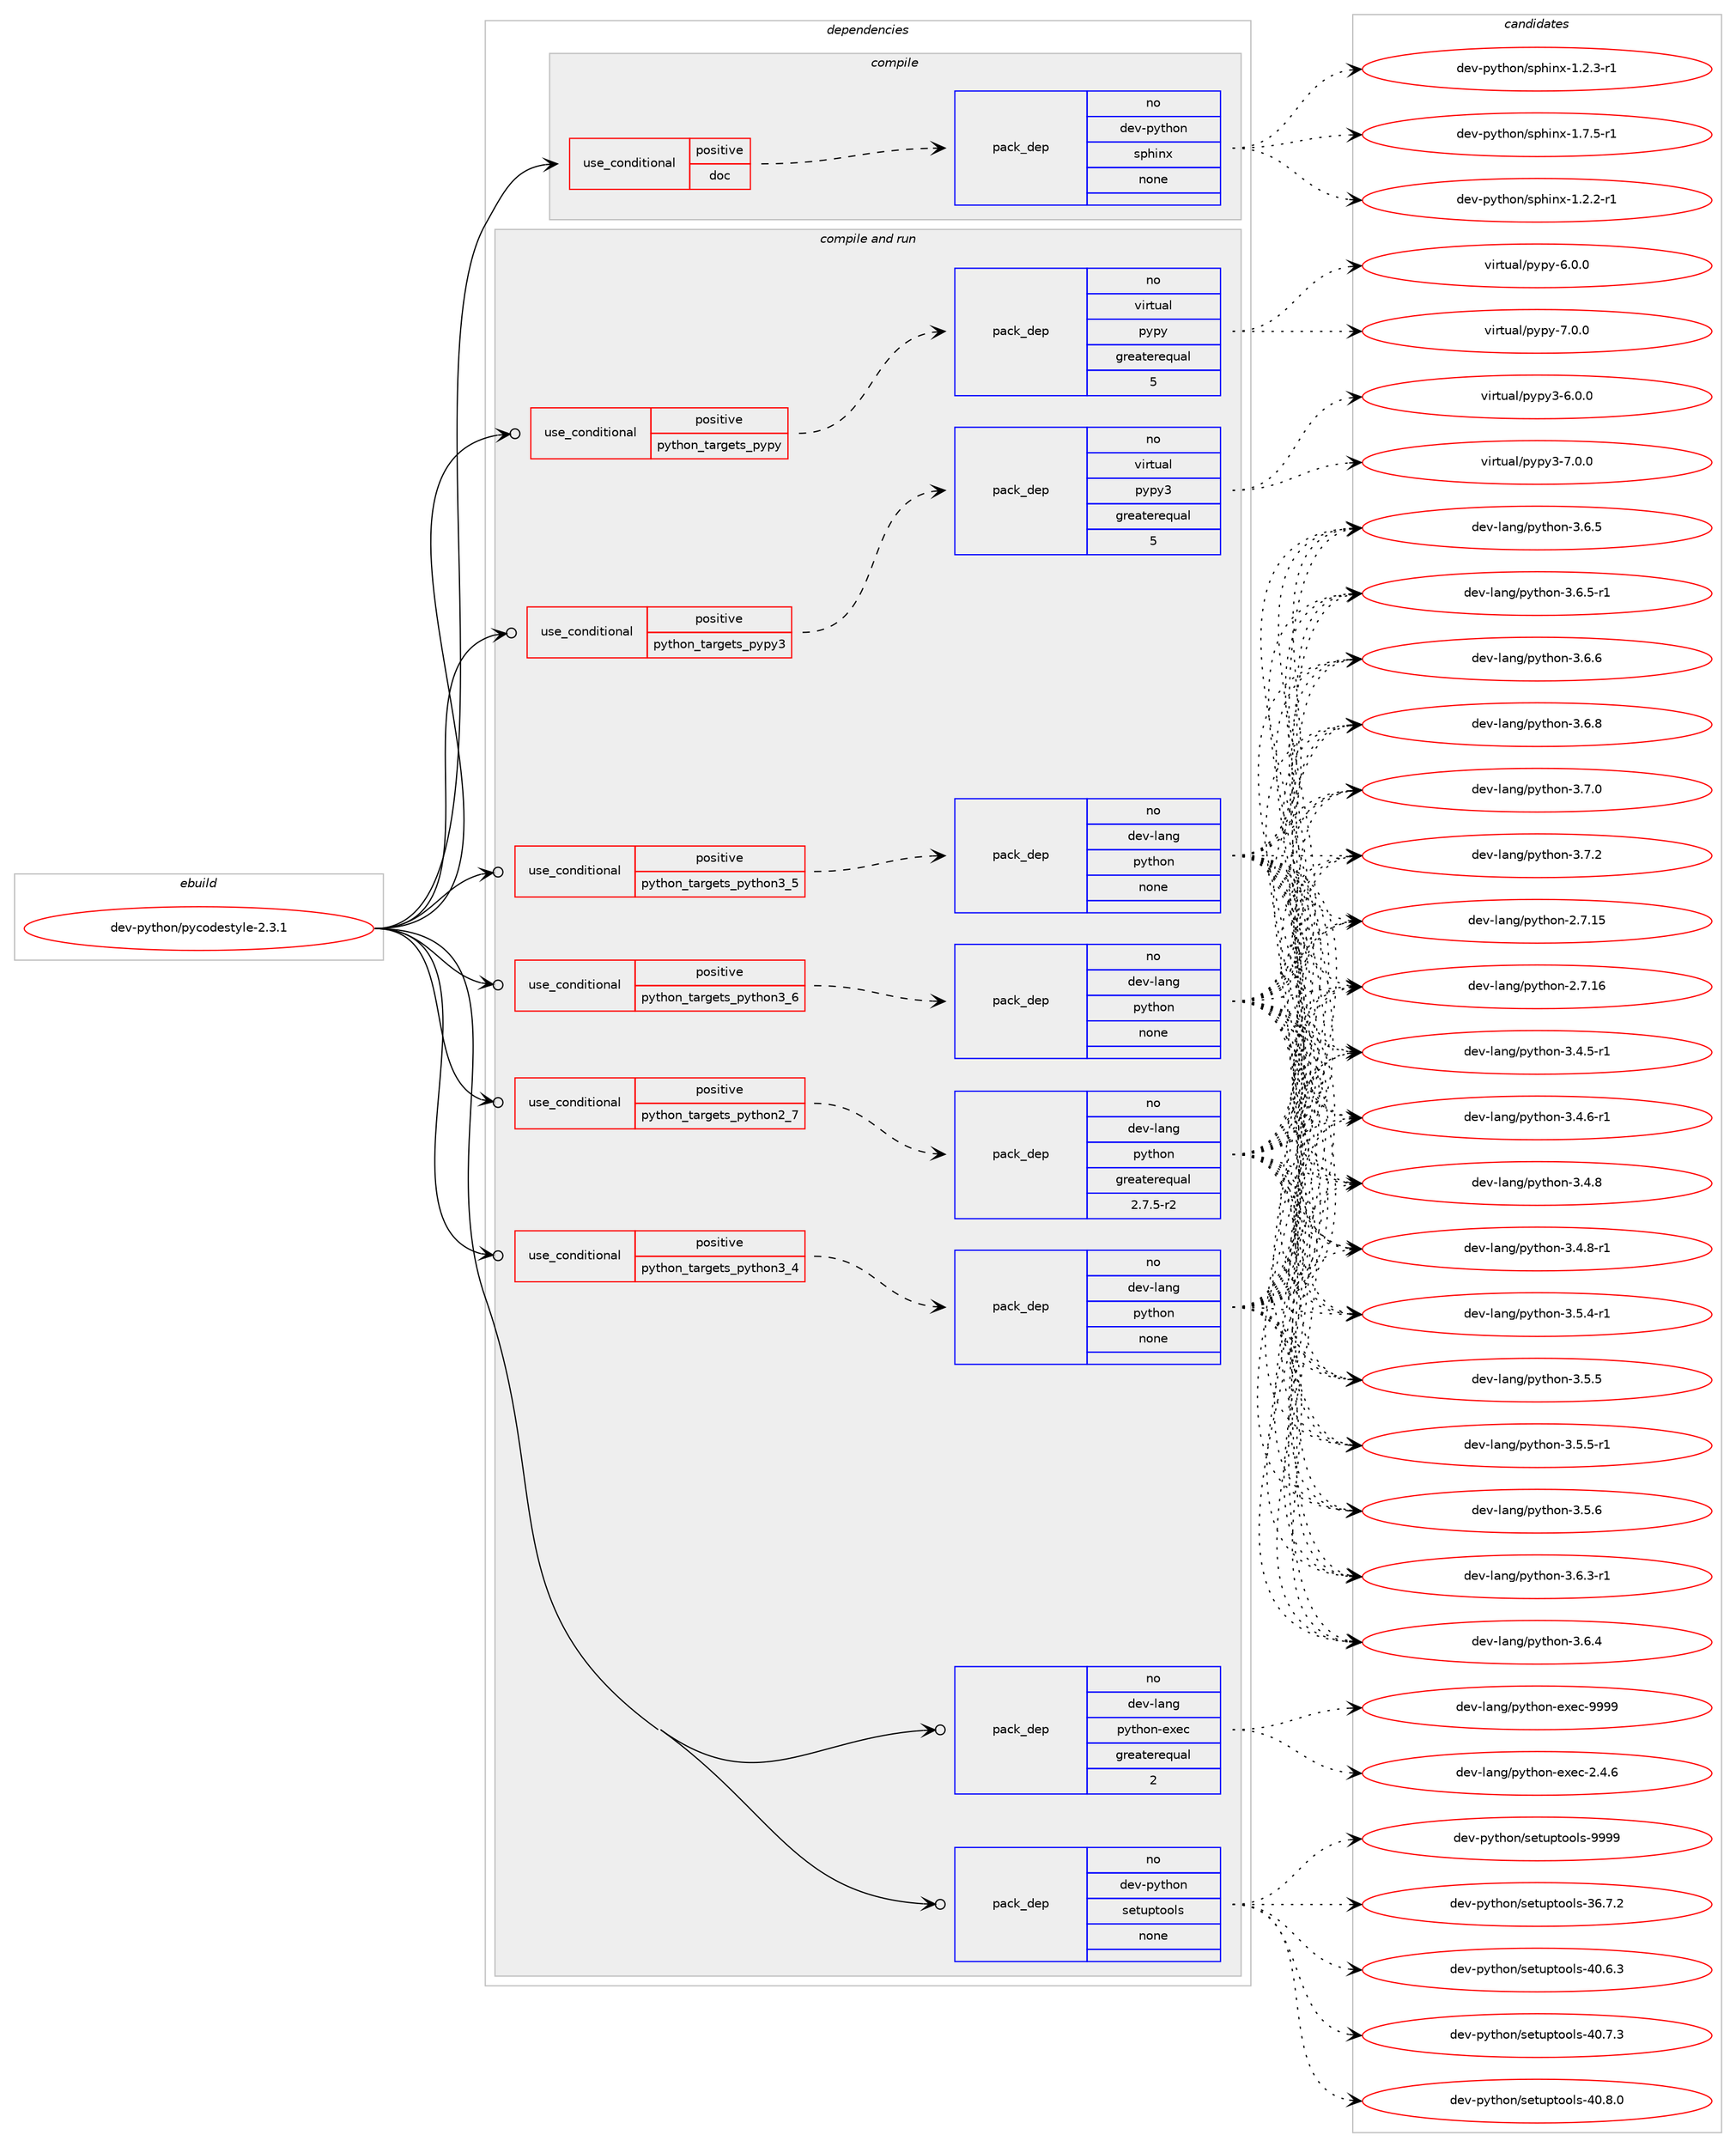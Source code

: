 digraph prolog {

# *************
# Graph options
# *************

newrank=true;
concentrate=true;
compound=true;
graph [rankdir=LR,fontname=Helvetica,fontsize=10,ranksep=1.5];#, ranksep=2.5, nodesep=0.2];
edge  [arrowhead=vee];
node  [fontname=Helvetica,fontsize=10];

# **********
# The ebuild
# **********

subgraph cluster_leftcol {
color=gray;
rank=same;
label=<<i>ebuild</i>>;
id [label="dev-python/pycodestyle-2.3.1", color=red, width=4, href="../dev-python/pycodestyle-2.3.1.svg"];
}

# ****************
# The dependencies
# ****************

subgraph cluster_midcol {
color=gray;
label=<<i>dependencies</i>>;
subgraph cluster_compile {
fillcolor="#eeeeee";
style=filled;
label=<<i>compile</i>>;
subgraph cond380389 {
dependency1428131 [label=<<TABLE BORDER="0" CELLBORDER="1" CELLSPACING="0" CELLPADDING="4"><TR><TD ROWSPAN="3" CELLPADDING="10">use_conditional</TD></TR><TR><TD>positive</TD></TR><TR><TD>doc</TD></TR></TABLE>>, shape=none, color=red];
subgraph pack1024428 {
dependency1428132 [label=<<TABLE BORDER="0" CELLBORDER="1" CELLSPACING="0" CELLPADDING="4" WIDTH="220"><TR><TD ROWSPAN="6" CELLPADDING="30">pack_dep</TD></TR><TR><TD WIDTH="110">no</TD></TR><TR><TD>dev-python</TD></TR><TR><TD>sphinx</TD></TR><TR><TD>none</TD></TR><TR><TD></TD></TR></TABLE>>, shape=none, color=blue];
}
dependency1428131:e -> dependency1428132:w [weight=20,style="dashed",arrowhead="vee"];
}
id:e -> dependency1428131:w [weight=20,style="solid",arrowhead="vee"];
}
subgraph cluster_compileandrun {
fillcolor="#eeeeee";
style=filled;
label=<<i>compile and run</i>>;
subgraph cond380390 {
dependency1428133 [label=<<TABLE BORDER="0" CELLBORDER="1" CELLSPACING="0" CELLPADDING="4"><TR><TD ROWSPAN="3" CELLPADDING="10">use_conditional</TD></TR><TR><TD>positive</TD></TR><TR><TD>python_targets_pypy</TD></TR></TABLE>>, shape=none, color=red];
subgraph pack1024429 {
dependency1428134 [label=<<TABLE BORDER="0" CELLBORDER="1" CELLSPACING="0" CELLPADDING="4" WIDTH="220"><TR><TD ROWSPAN="6" CELLPADDING="30">pack_dep</TD></TR><TR><TD WIDTH="110">no</TD></TR><TR><TD>virtual</TD></TR><TR><TD>pypy</TD></TR><TR><TD>greaterequal</TD></TR><TR><TD>5</TD></TR></TABLE>>, shape=none, color=blue];
}
dependency1428133:e -> dependency1428134:w [weight=20,style="dashed",arrowhead="vee"];
}
id:e -> dependency1428133:w [weight=20,style="solid",arrowhead="odotvee"];
subgraph cond380391 {
dependency1428135 [label=<<TABLE BORDER="0" CELLBORDER="1" CELLSPACING="0" CELLPADDING="4"><TR><TD ROWSPAN="3" CELLPADDING="10">use_conditional</TD></TR><TR><TD>positive</TD></TR><TR><TD>python_targets_pypy3</TD></TR></TABLE>>, shape=none, color=red];
subgraph pack1024430 {
dependency1428136 [label=<<TABLE BORDER="0" CELLBORDER="1" CELLSPACING="0" CELLPADDING="4" WIDTH="220"><TR><TD ROWSPAN="6" CELLPADDING="30">pack_dep</TD></TR><TR><TD WIDTH="110">no</TD></TR><TR><TD>virtual</TD></TR><TR><TD>pypy3</TD></TR><TR><TD>greaterequal</TD></TR><TR><TD>5</TD></TR></TABLE>>, shape=none, color=blue];
}
dependency1428135:e -> dependency1428136:w [weight=20,style="dashed",arrowhead="vee"];
}
id:e -> dependency1428135:w [weight=20,style="solid",arrowhead="odotvee"];
subgraph cond380392 {
dependency1428137 [label=<<TABLE BORDER="0" CELLBORDER="1" CELLSPACING="0" CELLPADDING="4"><TR><TD ROWSPAN="3" CELLPADDING="10">use_conditional</TD></TR><TR><TD>positive</TD></TR><TR><TD>python_targets_python2_7</TD></TR></TABLE>>, shape=none, color=red];
subgraph pack1024431 {
dependency1428138 [label=<<TABLE BORDER="0" CELLBORDER="1" CELLSPACING="0" CELLPADDING="4" WIDTH="220"><TR><TD ROWSPAN="6" CELLPADDING="30">pack_dep</TD></TR><TR><TD WIDTH="110">no</TD></TR><TR><TD>dev-lang</TD></TR><TR><TD>python</TD></TR><TR><TD>greaterequal</TD></TR><TR><TD>2.7.5-r2</TD></TR></TABLE>>, shape=none, color=blue];
}
dependency1428137:e -> dependency1428138:w [weight=20,style="dashed",arrowhead="vee"];
}
id:e -> dependency1428137:w [weight=20,style="solid",arrowhead="odotvee"];
subgraph cond380393 {
dependency1428139 [label=<<TABLE BORDER="0" CELLBORDER="1" CELLSPACING="0" CELLPADDING="4"><TR><TD ROWSPAN="3" CELLPADDING="10">use_conditional</TD></TR><TR><TD>positive</TD></TR><TR><TD>python_targets_python3_4</TD></TR></TABLE>>, shape=none, color=red];
subgraph pack1024432 {
dependency1428140 [label=<<TABLE BORDER="0" CELLBORDER="1" CELLSPACING="0" CELLPADDING="4" WIDTH="220"><TR><TD ROWSPAN="6" CELLPADDING="30">pack_dep</TD></TR><TR><TD WIDTH="110">no</TD></TR><TR><TD>dev-lang</TD></TR><TR><TD>python</TD></TR><TR><TD>none</TD></TR><TR><TD></TD></TR></TABLE>>, shape=none, color=blue];
}
dependency1428139:e -> dependency1428140:w [weight=20,style="dashed",arrowhead="vee"];
}
id:e -> dependency1428139:w [weight=20,style="solid",arrowhead="odotvee"];
subgraph cond380394 {
dependency1428141 [label=<<TABLE BORDER="0" CELLBORDER="1" CELLSPACING="0" CELLPADDING="4"><TR><TD ROWSPAN="3" CELLPADDING="10">use_conditional</TD></TR><TR><TD>positive</TD></TR><TR><TD>python_targets_python3_5</TD></TR></TABLE>>, shape=none, color=red];
subgraph pack1024433 {
dependency1428142 [label=<<TABLE BORDER="0" CELLBORDER="1" CELLSPACING="0" CELLPADDING="4" WIDTH="220"><TR><TD ROWSPAN="6" CELLPADDING="30">pack_dep</TD></TR><TR><TD WIDTH="110">no</TD></TR><TR><TD>dev-lang</TD></TR><TR><TD>python</TD></TR><TR><TD>none</TD></TR><TR><TD></TD></TR></TABLE>>, shape=none, color=blue];
}
dependency1428141:e -> dependency1428142:w [weight=20,style="dashed",arrowhead="vee"];
}
id:e -> dependency1428141:w [weight=20,style="solid",arrowhead="odotvee"];
subgraph cond380395 {
dependency1428143 [label=<<TABLE BORDER="0" CELLBORDER="1" CELLSPACING="0" CELLPADDING="4"><TR><TD ROWSPAN="3" CELLPADDING="10">use_conditional</TD></TR><TR><TD>positive</TD></TR><TR><TD>python_targets_python3_6</TD></TR></TABLE>>, shape=none, color=red];
subgraph pack1024434 {
dependency1428144 [label=<<TABLE BORDER="0" CELLBORDER="1" CELLSPACING="0" CELLPADDING="4" WIDTH="220"><TR><TD ROWSPAN="6" CELLPADDING="30">pack_dep</TD></TR><TR><TD WIDTH="110">no</TD></TR><TR><TD>dev-lang</TD></TR><TR><TD>python</TD></TR><TR><TD>none</TD></TR><TR><TD></TD></TR></TABLE>>, shape=none, color=blue];
}
dependency1428143:e -> dependency1428144:w [weight=20,style="dashed",arrowhead="vee"];
}
id:e -> dependency1428143:w [weight=20,style="solid",arrowhead="odotvee"];
subgraph pack1024435 {
dependency1428145 [label=<<TABLE BORDER="0" CELLBORDER="1" CELLSPACING="0" CELLPADDING="4" WIDTH="220"><TR><TD ROWSPAN="6" CELLPADDING="30">pack_dep</TD></TR><TR><TD WIDTH="110">no</TD></TR><TR><TD>dev-lang</TD></TR><TR><TD>python-exec</TD></TR><TR><TD>greaterequal</TD></TR><TR><TD>2</TD></TR></TABLE>>, shape=none, color=blue];
}
id:e -> dependency1428145:w [weight=20,style="solid",arrowhead="odotvee"];
subgraph pack1024436 {
dependency1428146 [label=<<TABLE BORDER="0" CELLBORDER="1" CELLSPACING="0" CELLPADDING="4" WIDTH="220"><TR><TD ROWSPAN="6" CELLPADDING="30">pack_dep</TD></TR><TR><TD WIDTH="110">no</TD></TR><TR><TD>dev-python</TD></TR><TR><TD>setuptools</TD></TR><TR><TD>none</TD></TR><TR><TD></TD></TR></TABLE>>, shape=none, color=blue];
}
id:e -> dependency1428146:w [weight=20,style="solid",arrowhead="odotvee"];
}
subgraph cluster_run {
fillcolor="#eeeeee";
style=filled;
label=<<i>run</i>>;
}
}

# **************
# The candidates
# **************

subgraph cluster_choices {
rank=same;
color=gray;
label=<<i>candidates</i>>;

subgraph choice1024428 {
color=black;
nodesep=1;
choice10010111845112121116104111110471151121041051101204549465046504511449 [label="dev-python/sphinx-1.2.2-r1", color=red, width=4,href="../dev-python/sphinx-1.2.2-r1.svg"];
choice10010111845112121116104111110471151121041051101204549465046514511449 [label="dev-python/sphinx-1.2.3-r1", color=red, width=4,href="../dev-python/sphinx-1.2.3-r1.svg"];
choice10010111845112121116104111110471151121041051101204549465546534511449 [label="dev-python/sphinx-1.7.5-r1", color=red, width=4,href="../dev-python/sphinx-1.7.5-r1.svg"];
dependency1428132:e -> choice10010111845112121116104111110471151121041051101204549465046504511449:w [style=dotted,weight="100"];
dependency1428132:e -> choice10010111845112121116104111110471151121041051101204549465046514511449:w [style=dotted,weight="100"];
dependency1428132:e -> choice10010111845112121116104111110471151121041051101204549465546534511449:w [style=dotted,weight="100"];
}
subgraph choice1024429 {
color=black;
nodesep=1;
choice1181051141161179710847112121112121455446484648 [label="virtual/pypy-6.0.0", color=red, width=4,href="../virtual/pypy-6.0.0.svg"];
choice1181051141161179710847112121112121455546484648 [label="virtual/pypy-7.0.0", color=red, width=4,href="../virtual/pypy-7.0.0.svg"];
dependency1428134:e -> choice1181051141161179710847112121112121455446484648:w [style=dotted,weight="100"];
dependency1428134:e -> choice1181051141161179710847112121112121455546484648:w [style=dotted,weight="100"];
}
subgraph choice1024430 {
color=black;
nodesep=1;
choice118105114116117971084711212111212151455446484648 [label="virtual/pypy3-6.0.0", color=red, width=4,href="../virtual/pypy3-6.0.0.svg"];
choice118105114116117971084711212111212151455546484648 [label="virtual/pypy3-7.0.0", color=red, width=4,href="../virtual/pypy3-7.0.0.svg"];
dependency1428136:e -> choice118105114116117971084711212111212151455446484648:w [style=dotted,weight="100"];
dependency1428136:e -> choice118105114116117971084711212111212151455546484648:w [style=dotted,weight="100"];
}
subgraph choice1024431 {
color=black;
nodesep=1;
choice10010111845108971101034711212111610411111045504655464953 [label="dev-lang/python-2.7.15", color=red, width=4,href="../dev-lang/python-2.7.15.svg"];
choice10010111845108971101034711212111610411111045504655464954 [label="dev-lang/python-2.7.16", color=red, width=4,href="../dev-lang/python-2.7.16.svg"];
choice1001011184510897110103471121211161041111104551465246534511449 [label="dev-lang/python-3.4.5-r1", color=red, width=4,href="../dev-lang/python-3.4.5-r1.svg"];
choice1001011184510897110103471121211161041111104551465246544511449 [label="dev-lang/python-3.4.6-r1", color=red, width=4,href="../dev-lang/python-3.4.6-r1.svg"];
choice100101118451089711010347112121116104111110455146524656 [label="dev-lang/python-3.4.8", color=red, width=4,href="../dev-lang/python-3.4.8.svg"];
choice1001011184510897110103471121211161041111104551465246564511449 [label="dev-lang/python-3.4.8-r1", color=red, width=4,href="../dev-lang/python-3.4.8-r1.svg"];
choice1001011184510897110103471121211161041111104551465346524511449 [label="dev-lang/python-3.5.4-r1", color=red, width=4,href="../dev-lang/python-3.5.4-r1.svg"];
choice100101118451089711010347112121116104111110455146534653 [label="dev-lang/python-3.5.5", color=red, width=4,href="../dev-lang/python-3.5.5.svg"];
choice1001011184510897110103471121211161041111104551465346534511449 [label="dev-lang/python-3.5.5-r1", color=red, width=4,href="../dev-lang/python-3.5.5-r1.svg"];
choice100101118451089711010347112121116104111110455146534654 [label="dev-lang/python-3.5.6", color=red, width=4,href="../dev-lang/python-3.5.6.svg"];
choice1001011184510897110103471121211161041111104551465446514511449 [label="dev-lang/python-3.6.3-r1", color=red, width=4,href="../dev-lang/python-3.6.3-r1.svg"];
choice100101118451089711010347112121116104111110455146544652 [label="dev-lang/python-3.6.4", color=red, width=4,href="../dev-lang/python-3.6.4.svg"];
choice100101118451089711010347112121116104111110455146544653 [label="dev-lang/python-3.6.5", color=red, width=4,href="../dev-lang/python-3.6.5.svg"];
choice1001011184510897110103471121211161041111104551465446534511449 [label="dev-lang/python-3.6.5-r1", color=red, width=4,href="../dev-lang/python-3.6.5-r1.svg"];
choice100101118451089711010347112121116104111110455146544654 [label="dev-lang/python-3.6.6", color=red, width=4,href="../dev-lang/python-3.6.6.svg"];
choice100101118451089711010347112121116104111110455146544656 [label="dev-lang/python-3.6.8", color=red, width=4,href="../dev-lang/python-3.6.8.svg"];
choice100101118451089711010347112121116104111110455146554648 [label="dev-lang/python-3.7.0", color=red, width=4,href="../dev-lang/python-3.7.0.svg"];
choice100101118451089711010347112121116104111110455146554650 [label="dev-lang/python-3.7.2", color=red, width=4,href="../dev-lang/python-3.7.2.svg"];
dependency1428138:e -> choice10010111845108971101034711212111610411111045504655464953:w [style=dotted,weight="100"];
dependency1428138:e -> choice10010111845108971101034711212111610411111045504655464954:w [style=dotted,weight="100"];
dependency1428138:e -> choice1001011184510897110103471121211161041111104551465246534511449:w [style=dotted,weight="100"];
dependency1428138:e -> choice1001011184510897110103471121211161041111104551465246544511449:w [style=dotted,weight="100"];
dependency1428138:e -> choice100101118451089711010347112121116104111110455146524656:w [style=dotted,weight="100"];
dependency1428138:e -> choice1001011184510897110103471121211161041111104551465246564511449:w [style=dotted,weight="100"];
dependency1428138:e -> choice1001011184510897110103471121211161041111104551465346524511449:w [style=dotted,weight="100"];
dependency1428138:e -> choice100101118451089711010347112121116104111110455146534653:w [style=dotted,weight="100"];
dependency1428138:e -> choice1001011184510897110103471121211161041111104551465346534511449:w [style=dotted,weight="100"];
dependency1428138:e -> choice100101118451089711010347112121116104111110455146534654:w [style=dotted,weight="100"];
dependency1428138:e -> choice1001011184510897110103471121211161041111104551465446514511449:w [style=dotted,weight="100"];
dependency1428138:e -> choice100101118451089711010347112121116104111110455146544652:w [style=dotted,weight="100"];
dependency1428138:e -> choice100101118451089711010347112121116104111110455146544653:w [style=dotted,weight="100"];
dependency1428138:e -> choice1001011184510897110103471121211161041111104551465446534511449:w [style=dotted,weight="100"];
dependency1428138:e -> choice100101118451089711010347112121116104111110455146544654:w [style=dotted,weight="100"];
dependency1428138:e -> choice100101118451089711010347112121116104111110455146544656:w [style=dotted,weight="100"];
dependency1428138:e -> choice100101118451089711010347112121116104111110455146554648:w [style=dotted,weight="100"];
dependency1428138:e -> choice100101118451089711010347112121116104111110455146554650:w [style=dotted,weight="100"];
}
subgraph choice1024432 {
color=black;
nodesep=1;
choice10010111845108971101034711212111610411111045504655464953 [label="dev-lang/python-2.7.15", color=red, width=4,href="../dev-lang/python-2.7.15.svg"];
choice10010111845108971101034711212111610411111045504655464954 [label="dev-lang/python-2.7.16", color=red, width=4,href="../dev-lang/python-2.7.16.svg"];
choice1001011184510897110103471121211161041111104551465246534511449 [label="dev-lang/python-3.4.5-r1", color=red, width=4,href="../dev-lang/python-3.4.5-r1.svg"];
choice1001011184510897110103471121211161041111104551465246544511449 [label="dev-lang/python-3.4.6-r1", color=red, width=4,href="../dev-lang/python-3.4.6-r1.svg"];
choice100101118451089711010347112121116104111110455146524656 [label="dev-lang/python-3.4.8", color=red, width=4,href="../dev-lang/python-3.4.8.svg"];
choice1001011184510897110103471121211161041111104551465246564511449 [label="dev-lang/python-3.4.8-r1", color=red, width=4,href="../dev-lang/python-3.4.8-r1.svg"];
choice1001011184510897110103471121211161041111104551465346524511449 [label="dev-lang/python-3.5.4-r1", color=red, width=4,href="../dev-lang/python-3.5.4-r1.svg"];
choice100101118451089711010347112121116104111110455146534653 [label="dev-lang/python-3.5.5", color=red, width=4,href="../dev-lang/python-3.5.5.svg"];
choice1001011184510897110103471121211161041111104551465346534511449 [label="dev-lang/python-3.5.5-r1", color=red, width=4,href="../dev-lang/python-3.5.5-r1.svg"];
choice100101118451089711010347112121116104111110455146534654 [label="dev-lang/python-3.5.6", color=red, width=4,href="../dev-lang/python-3.5.6.svg"];
choice1001011184510897110103471121211161041111104551465446514511449 [label="dev-lang/python-3.6.3-r1", color=red, width=4,href="../dev-lang/python-3.6.3-r1.svg"];
choice100101118451089711010347112121116104111110455146544652 [label="dev-lang/python-3.6.4", color=red, width=4,href="../dev-lang/python-3.6.4.svg"];
choice100101118451089711010347112121116104111110455146544653 [label="dev-lang/python-3.6.5", color=red, width=4,href="../dev-lang/python-3.6.5.svg"];
choice1001011184510897110103471121211161041111104551465446534511449 [label="dev-lang/python-3.6.5-r1", color=red, width=4,href="../dev-lang/python-3.6.5-r1.svg"];
choice100101118451089711010347112121116104111110455146544654 [label="dev-lang/python-3.6.6", color=red, width=4,href="../dev-lang/python-3.6.6.svg"];
choice100101118451089711010347112121116104111110455146544656 [label="dev-lang/python-3.6.8", color=red, width=4,href="../dev-lang/python-3.6.8.svg"];
choice100101118451089711010347112121116104111110455146554648 [label="dev-lang/python-3.7.0", color=red, width=4,href="../dev-lang/python-3.7.0.svg"];
choice100101118451089711010347112121116104111110455146554650 [label="dev-lang/python-3.7.2", color=red, width=4,href="../dev-lang/python-3.7.2.svg"];
dependency1428140:e -> choice10010111845108971101034711212111610411111045504655464953:w [style=dotted,weight="100"];
dependency1428140:e -> choice10010111845108971101034711212111610411111045504655464954:w [style=dotted,weight="100"];
dependency1428140:e -> choice1001011184510897110103471121211161041111104551465246534511449:w [style=dotted,weight="100"];
dependency1428140:e -> choice1001011184510897110103471121211161041111104551465246544511449:w [style=dotted,weight="100"];
dependency1428140:e -> choice100101118451089711010347112121116104111110455146524656:w [style=dotted,weight="100"];
dependency1428140:e -> choice1001011184510897110103471121211161041111104551465246564511449:w [style=dotted,weight="100"];
dependency1428140:e -> choice1001011184510897110103471121211161041111104551465346524511449:w [style=dotted,weight="100"];
dependency1428140:e -> choice100101118451089711010347112121116104111110455146534653:w [style=dotted,weight="100"];
dependency1428140:e -> choice1001011184510897110103471121211161041111104551465346534511449:w [style=dotted,weight="100"];
dependency1428140:e -> choice100101118451089711010347112121116104111110455146534654:w [style=dotted,weight="100"];
dependency1428140:e -> choice1001011184510897110103471121211161041111104551465446514511449:w [style=dotted,weight="100"];
dependency1428140:e -> choice100101118451089711010347112121116104111110455146544652:w [style=dotted,weight="100"];
dependency1428140:e -> choice100101118451089711010347112121116104111110455146544653:w [style=dotted,weight="100"];
dependency1428140:e -> choice1001011184510897110103471121211161041111104551465446534511449:w [style=dotted,weight="100"];
dependency1428140:e -> choice100101118451089711010347112121116104111110455146544654:w [style=dotted,weight="100"];
dependency1428140:e -> choice100101118451089711010347112121116104111110455146544656:w [style=dotted,weight="100"];
dependency1428140:e -> choice100101118451089711010347112121116104111110455146554648:w [style=dotted,weight="100"];
dependency1428140:e -> choice100101118451089711010347112121116104111110455146554650:w [style=dotted,weight="100"];
}
subgraph choice1024433 {
color=black;
nodesep=1;
choice10010111845108971101034711212111610411111045504655464953 [label="dev-lang/python-2.7.15", color=red, width=4,href="../dev-lang/python-2.7.15.svg"];
choice10010111845108971101034711212111610411111045504655464954 [label="dev-lang/python-2.7.16", color=red, width=4,href="../dev-lang/python-2.7.16.svg"];
choice1001011184510897110103471121211161041111104551465246534511449 [label="dev-lang/python-3.4.5-r1", color=red, width=4,href="../dev-lang/python-3.4.5-r1.svg"];
choice1001011184510897110103471121211161041111104551465246544511449 [label="dev-lang/python-3.4.6-r1", color=red, width=4,href="../dev-lang/python-3.4.6-r1.svg"];
choice100101118451089711010347112121116104111110455146524656 [label="dev-lang/python-3.4.8", color=red, width=4,href="../dev-lang/python-3.4.8.svg"];
choice1001011184510897110103471121211161041111104551465246564511449 [label="dev-lang/python-3.4.8-r1", color=red, width=4,href="../dev-lang/python-3.4.8-r1.svg"];
choice1001011184510897110103471121211161041111104551465346524511449 [label="dev-lang/python-3.5.4-r1", color=red, width=4,href="../dev-lang/python-3.5.4-r1.svg"];
choice100101118451089711010347112121116104111110455146534653 [label="dev-lang/python-3.5.5", color=red, width=4,href="../dev-lang/python-3.5.5.svg"];
choice1001011184510897110103471121211161041111104551465346534511449 [label="dev-lang/python-3.5.5-r1", color=red, width=4,href="../dev-lang/python-3.5.5-r1.svg"];
choice100101118451089711010347112121116104111110455146534654 [label="dev-lang/python-3.5.6", color=red, width=4,href="../dev-lang/python-3.5.6.svg"];
choice1001011184510897110103471121211161041111104551465446514511449 [label="dev-lang/python-3.6.3-r1", color=red, width=4,href="../dev-lang/python-3.6.3-r1.svg"];
choice100101118451089711010347112121116104111110455146544652 [label="dev-lang/python-3.6.4", color=red, width=4,href="../dev-lang/python-3.6.4.svg"];
choice100101118451089711010347112121116104111110455146544653 [label="dev-lang/python-3.6.5", color=red, width=4,href="../dev-lang/python-3.6.5.svg"];
choice1001011184510897110103471121211161041111104551465446534511449 [label="dev-lang/python-3.6.5-r1", color=red, width=4,href="../dev-lang/python-3.6.5-r1.svg"];
choice100101118451089711010347112121116104111110455146544654 [label="dev-lang/python-3.6.6", color=red, width=4,href="../dev-lang/python-3.6.6.svg"];
choice100101118451089711010347112121116104111110455146544656 [label="dev-lang/python-3.6.8", color=red, width=4,href="../dev-lang/python-3.6.8.svg"];
choice100101118451089711010347112121116104111110455146554648 [label="dev-lang/python-3.7.0", color=red, width=4,href="../dev-lang/python-3.7.0.svg"];
choice100101118451089711010347112121116104111110455146554650 [label="dev-lang/python-3.7.2", color=red, width=4,href="../dev-lang/python-3.7.2.svg"];
dependency1428142:e -> choice10010111845108971101034711212111610411111045504655464953:w [style=dotted,weight="100"];
dependency1428142:e -> choice10010111845108971101034711212111610411111045504655464954:w [style=dotted,weight="100"];
dependency1428142:e -> choice1001011184510897110103471121211161041111104551465246534511449:w [style=dotted,weight="100"];
dependency1428142:e -> choice1001011184510897110103471121211161041111104551465246544511449:w [style=dotted,weight="100"];
dependency1428142:e -> choice100101118451089711010347112121116104111110455146524656:w [style=dotted,weight="100"];
dependency1428142:e -> choice1001011184510897110103471121211161041111104551465246564511449:w [style=dotted,weight="100"];
dependency1428142:e -> choice1001011184510897110103471121211161041111104551465346524511449:w [style=dotted,weight="100"];
dependency1428142:e -> choice100101118451089711010347112121116104111110455146534653:w [style=dotted,weight="100"];
dependency1428142:e -> choice1001011184510897110103471121211161041111104551465346534511449:w [style=dotted,weight="100"];
dependency1428142:e -> choice100101118451089711010347112121116104111110455146534654:w [style=dotted,weight="100"];
dependency1428142:e -> choice1001011184510897110103471121211161041111104551465446514511449:w [style=dotted,weight="100"];
dependency1428142:e -> choice100101118451089711010347112121116104111110455146544652:w [style=dotted,weight="100"];
dependency1428142:e -> choice100101118451089711010347112121116104111110455146544653:w [style=dotted,weight="100"];
dependency1428142:e -> choice1001011184510897110103471121211161041111104551465446534511449:w [style=dotted,weight="100"];
dependency1428142:e -> choice100101118451089711010347112121116104111110455146544654:w [style=dotted,weight="100"];
dependency1428142:e -> choice100101118451089711010347112121116104111110455146544656:w [style=dotted,weight="100"];
dependency1428142:e -> choice100101118451089711010347112121116104111110455146554648:w [style=dotted,weight="100"];
dependency1428142:e -> choice100101118451089711010347112121116104111110455146554650:w [style=dotted,weight="100"];
}
subgraph choice1024434 {
color=black;
nodesep=1;
choice10010111845108971101034711212111610411111045504655464953 [label="dev-lang/python-2.7.15", color=red, width=4,href="../dev-lang/python-2.7.15.svg"];
choice10010111845108971101034711212111610411111045504655464954 [label="dev-lang/python-2.7.16", color=red, width=4,href="../dev-lang/python-2.7.16.svg"];
choice1001011184510897110103471121211161041111104551465246534511449 [label="dev-lang/python-3.4.5-r1", color=red, width=4,href="../dev-lang/python-3.4.5-r1.svg"];
choice1001011184510897110103471121211161041111104551465246544511449 [label="dev-lang/python-3.4.6-r1", color=red, width=4,href="../dev-lang/python-3.4.6-r1.svg"];
choice100101118451089711010347112121116104111110455146524656 [label="dev-lang/python-3.4.8", color=red, width=4,href="../dev-lang/python-3.4.8.svg"];
choice1001011184510897110103471121211161041111104551465246564511449 [label="dev-lang/python-3.4.8-r1", color=red, width=4,href="../dev-lang/python-3.4.8-r1.svg"];
choice1001011184510897110103471121211161041111104551465346524511449 [label="dev-lang/python-3.5.4-r1", color=red, width=4,href="../dev-lang/python-3.5.4-r1.svg"];
choice100101118451089711010347112121116104111110455146534653 [label="dev-lang/python-3.5.5", color=red, width=4,href="../dev-lang/python-3.5.5.svg"];
choice1001011184510897110103471121211161041111104551465346534511449 [label="dev-lang/python-3.5.5-r1", color=red, width=4,href="../dev-lang/python-3.5.5-r1.svg"];
choice100101118451089711010347112121116104111110455146534654 [label="dev-lang/python-3.5.6", color=red, width=4,href="../dev-lang/python-3.5.6.svg"];
choice1001011184510897110103471121211161041111104551465446514511449 [label="dev-lang/python-3.6.3-r1", color=red, width=4,href="../dev-lang/python-3.6.3-r1.svg"];
choice100101118451089711010347112121116104111110455146544652 [label="dev-lang/python-3.6.4", color=red, width=4,href="../dev-lang/python-3.6.4.svg"];
choice100101118451089711010347112121116104111110455146544653 [label="dev-lang/python-3.6.5", color=red, width=4,href="../dev-lang/python-3.6.5.svg"];
choice1001011184510897110103471121211161041111104551465446534511449 [label="dev-lang/python-3.6.5-r1", color=red, width=4,href="../dev-lang/python-3.6.5-r1.svg"];
choice100101118451089711010347112121116104111110455146544654 [label="dev-lang/python-3.6.6", color=red, width=4,href="../dev-lang/python-3.6.6.svg"];
choice100101118451089711010347112121116104111110455146544656 [label="dev-lang/python-3.6.8", color=red, width=4,href="../dev-lang/python-3.6.8.svg"];
choice100101118451089711010347112121116104111110455146554648 [label="dev-lang/python-3.7.0", color=red, width=4,href="../dev-lang/python-3.7.0.svg"];
choice100101118451089711010347112121116104111110455146554650 [label="dev-lang/python-3.7.2", color=red, width=4,href="../dev-lang/python-3.7.2.svg"];
dependency1428144:e -> choice10010111845108971101034711212111610411111045504655464953:w [style=dotted,weight="100"];
dependency1428144:e -> choice10010111845108971101034711212111610411111045504655464954:w [style=dotted,weight="100"];
dependency1428144:e -> choice1001011184510897110103471121211161041111104551465246534511449:w [style=dotted,weight="100"];
dependency1428144:e -> choice1001011184510897110103471121211161041111104551465246544511449:w [style=dotted,weight="100"];
dependency1428144:e -> choice100101118451089711010347112121116104111110455146524656:w [style=dotted,weight="100"];
dependency1428144:e -> choice1001011184510897110103471121211161041111104551465246564511449:w [style=dotted,weight="100"];
dependency1428144:e -> choice1001011184510897110103471121211161041111104551465346524511449:w [style=dotted,weight="100"];
dependency1428144:e -> choice100101118451089711010347112121116104111110455146534653:w [style=dotted,weight="100"];
dependency1428144:e -> choice1001011184510897110103471121211161041111104551465346534511449:w [style=dotted,weight="100"];
dependency1428144:e -> choice100101118451089711010347112121116104111110455146534654:w [style=dotted,weight="100"];
dependency1428144:e -> choice1001011184510897110103471121211161041111104551465446514511449:w [style=dotted,weight="100"];
dependency1428144:e -> choice100101118451089711010347112121116104111110455146544652:w [style=dotted,weight="100"];
dependency1428144:e -> choice100101118451089711010347112121116104111110455146544653:w [style=dotted,weight="100"];
dependency1428144:e -> choice1001011184510897110103471121211161041111104551465446534511449:w [style=dotted,weight="100"];
dependency1428144:e -> choice100101118451089711010347112121116104111110455146544654:w [style=dotted,weight="100"];
dependency1428144:e -> choice100101118451089711010347112121116104111110455146544656:w [style=dotted,weight="100"];
dependency1428144:e -> choice100101118451089711010347112121116104111110455146554648:w [style=dotted,weight="100"];
dependency1428144:e -> choice100101118451089711010347112121116104111110455146554650:w [style=dotted,weight="100"];
}
subgraph choice1024435 {
color=black;
nodesep=1;
choice1001011184510897110103471121211161041111104510112010199455046524654 [label="dev-lang/python-exec-2.4.6", color=red, width=4,href="../dev-lang/python-exec-2.4.6.svg"];
choice10010111845108971101034711212111610411111045101120101994557575757 [label="dev-lang/python-exec-9999", color=red, width=4,href="../dev-lang/python-exec-9999.svg"];
dependency1428145:e -> choice1001011184510897110103471121211161041111104510112010199455046524654:w [style=dotted,weight="100"];
dependency1428145:e -> choice10010111845108971101034711212111610411111045101120101994557575757:w [style=dotted,weight="100"];
}
subgraph choice1024436 {
color=black;
nodesep=1;
choice100101118451121211161041111104711510111611711211611111110811545515446554650 [label="dev-python/setuptools-36.7.2", color=red, width=4,href="../dev-python/setuptools-36.7.2.svg"];
choice100101118451121211161041111104711510111611711211611111110811545524846544651 [label="dev-python/setuptools-40.6.3", color=red, width=4,href="../dev-python/setuptools-40.6.3.svg"];
choice100101118451121211161041111104711510111611711211611111110811545524846554651 [label="dev-python/setuptools-40.7.3", color=red, width=4,href="../dev-python/setuptools-40.7.3.svg"];
choice100101118451121211161041111104711510111611711211611111110811545524846564648 [label="dev-python/setuptools-40.8.0", color=red, width=4,href="../dev-python/setuptools-40.8.0.svg"];
choice10010111845112121116104111110471151011161171121161111111081154557575757 [label="dev-python/setuptools-9999", color=red, width=4,href="../dev-python/setuptools-9999.svg"];
dependency1428146:e -> choice100101118451121211161041111104711510111611711211611111110811545515446554650:w [style=dotted,weight="100"];
dependency1428146:e -> choice100101118451121211161041111104711510111611711211611111110811545524846544651:w [style=dotted,weight="100"];
dependency1428146:e -> choice100101118451121211161041111104711510111611711211611111110811545524846554651:w [style=dotted,weight="100"];
dependency1428146:e -> choice100101118451121211161041111104711510111611711211611111110811545524846564648:w [style=dotted,weight="100"];
dependency1428146:e -> choice10010111845112121116104111110471151011161171121161111111081154557575757:w [style=dotted,weight="100"];
}
}

}
